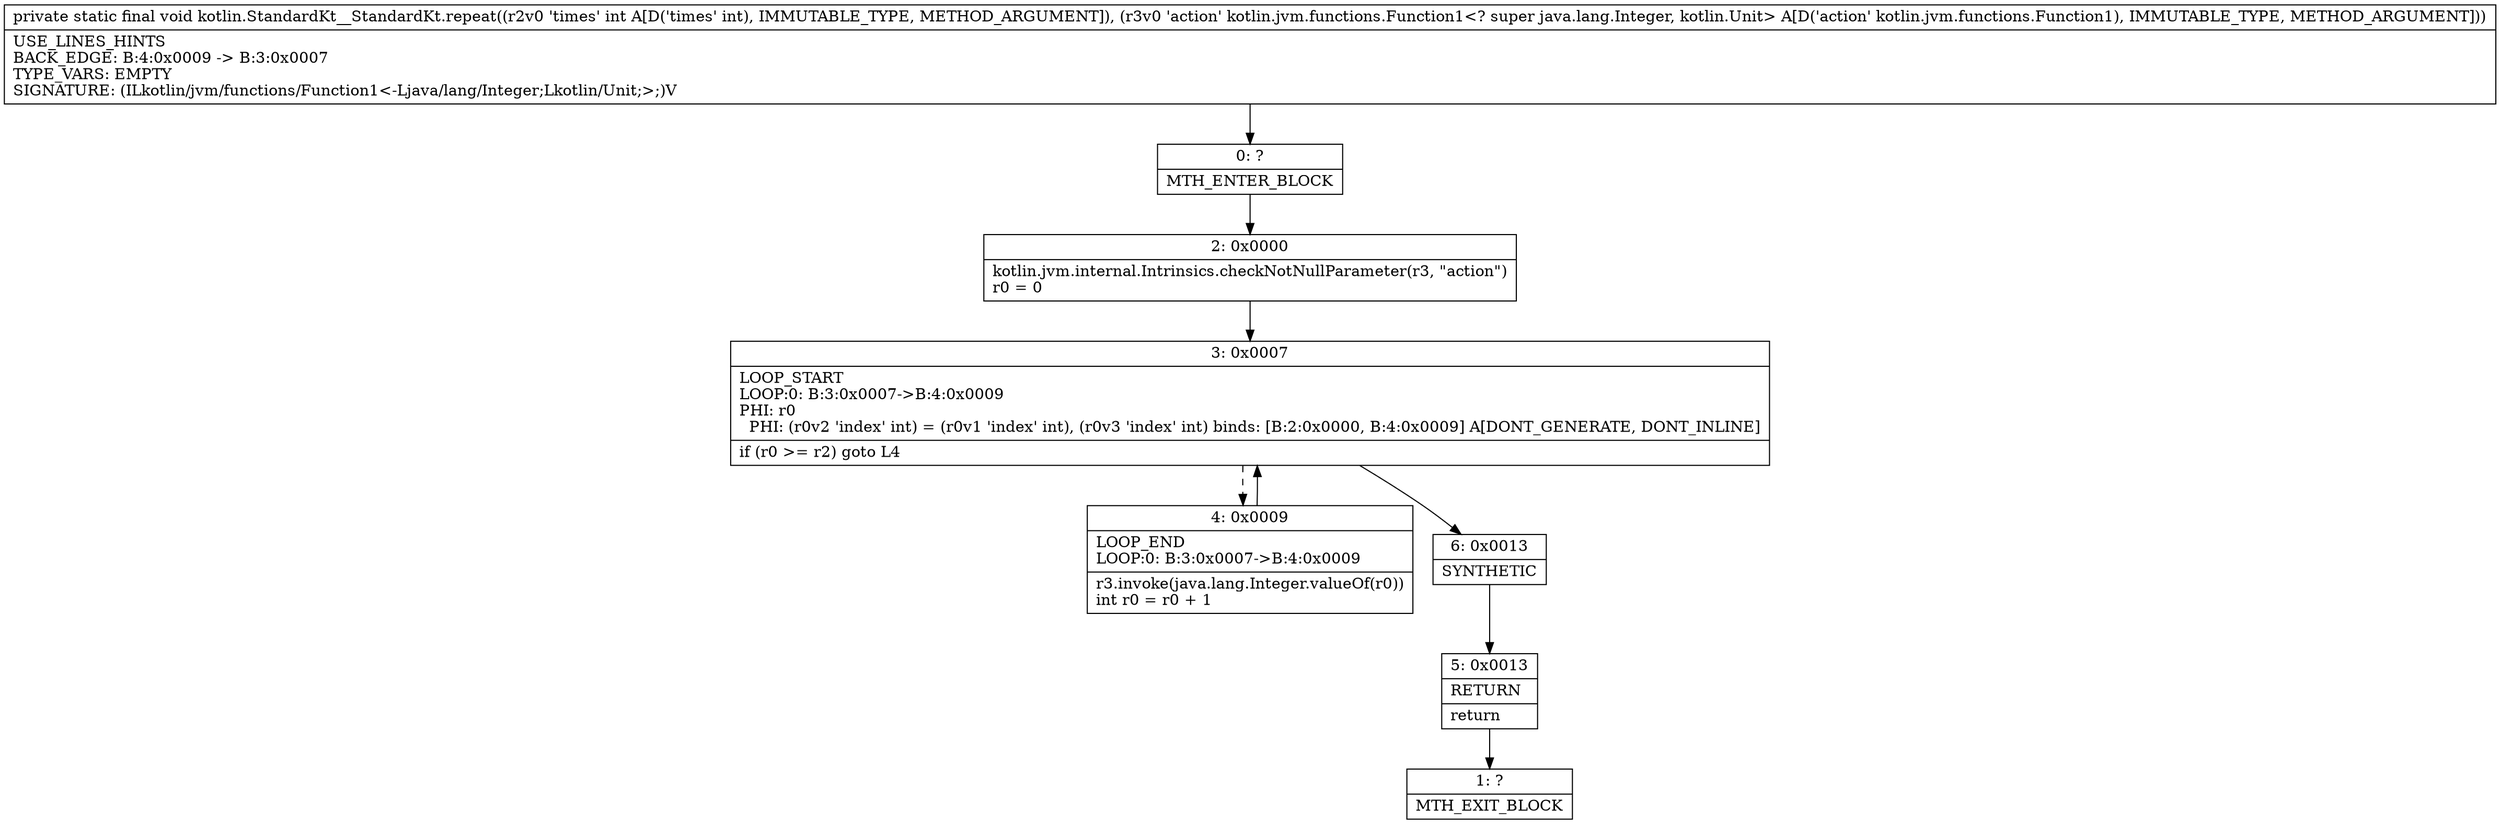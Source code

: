 digraph "CFG forkotlin.StandardKt__StandardKt.repeat(ILkotlin\/jvm\/functions\/Function1;)V" {
Node_0 [shape=record,label="{0\:\ ?|MTH_ENTER_BLOCK\l}"];
Node_2 [shape=record,label="{2\:\ 0x0000|kotlin.jvm.internal.Intrinsics.checkNotNullParameter(r3, \"action\")\lr0 = 0\l}"];
Node_3 [shape=record,label="{3\:\ 0x0007|LOOP_START\lLOOP:0: B:3:0x0007\-\>B:4:0x0009\lPHI: r0 \l  PHI: (r0v2 'index' int) = (r0v1 'index' int), (r0v3 'index' int) binds: [B:2:0x0000, B:4:0x0009] A[DONT_GENERATE, DONT_INLINE]\l|if (r0 \>= r2) goto L4\l}"];
Node_4 [shape=record,label="{4\:\ 0x0009|LOOP_END\lLOOP:0: B:3:0x0007\-\>B:4:0x0009\l|r3.invoke(java.lang.Integer.valueOf(r0))\lint r0 = r0 + 1\l}"];
Node_6 [shape=record,label="{6\:\ 0x0013|SYNTHETIC\l}"];
Node_5 [shape=record,label="{5\:\ 0x0013|RETURN\l|return\l}"];
Node_1 [shape=record,label="{1\:\ ?|MTH_EXIT_BLOCK\l}"];
MethodNode[shape=record,label="{private static final void kotlin.StandardKt__StandardKt.repeat((r2v0 'times' int A[D('times' int), IMMUTABLE_TYPE, METHOD_ARGUMENT]), (r3v0 'action' kotlin.jvm.functions.Function1\<? super java.lang.Integer, kotlin.Unit\> A[D('action' kotlin.jvm.functions.Function1), IMMUTABLE_TYPE, METHOD_ARGUMENT]))  | USE_LINES_HINTS\lBACK_EDGE: B:4:0x0009 \-\> B:3:0x0007\lTYPE_VARS: EMPTY\lSIGNATURE: (ILkotlin\/jvm\/functions\/Function1\<\-Ljava\/lang\/Integer;Lkotlin\/Unit;\>;)V\l}"];
MethodNode -> Node_0;Node_0 -> Node_2;
Node_2 -> Node_3;
Node_3 -> Node_4[style=dashed];
Node_3 -> Node_6;
Node_4 -> Node_3;
Node_6 -> Node_5;
Node_5 -> Node_1;
}

